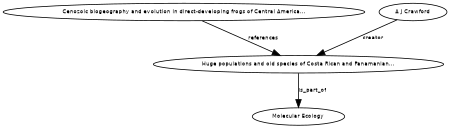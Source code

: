 digraph G {
size="3,3";
node [fontsize=7, fontname="Helvetica"];
edge [fontsize=7, fontname="Helvetica"];
node0 [label="Huge populations and old species of Costa Rican and Panamanian...", width=0.27433100247,height=0.27433100247];
node1 [label="Cenozoic biogeography and evolution in direct-developing frogs of Central America...", width=0.27433100247,height=0.27433100247];
node2 [label="A J Crawford", width=0.27433100247,height=0.27433100247];
node3 [label="Molecular Ecology", width=0.27433100247,height=0.27433100247];
node1 -> node0 [label="references"];
node2 -> node0 [label="creator"];
node0 -> node3 [label="is_part_of"];
}

